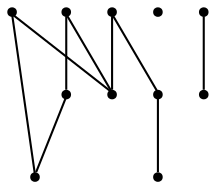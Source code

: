 graph {
  node [shape=point,comment="{\"directed\":false,\"doi\":\"10.1007/978-3-031-22203-0_32\",\"figure\":\"5 (2)\"}"]

  v0 [pos="609.926303871649,621.0146115880216"]
  v1 [pos="735.8672347810793,219.77635906061914"]
  v2 [pos="731.8665694816159,635.2208530537405"]
  v3 [pos="735.9547324438317,802.841174380219"]
  v4 [pos="611.8891511491479,453.0107296268359"]
  v5 [pos="412.99494550219083,663.5206586899692"]
  v6 [pos="509.39365137544075,468.1379744468486"]
  v7 [pos="561.6728053973543,680.8816100709892"]
  v8 [pos="521.8706527540348,403.94510892489984"]
  v9 [pos="388.1326690375318,523.1041464646044"]
  v10 [pos="231.54522073307479,509.49817230519125"]

  v1 -- v3 [id="-2",pos="735.8672347810793,219.77635906061914 685.5217409529414,423.1937229388641 749.9361721967406,481.58561538669585 764.0592233558626,549.5789868793313 778.1823381034023,617.5723265781477 742.0224028489833,695.175411714757 735.9547324438317,802.841174380219"]
  v0 -- v5 [id="-9",pos="609.926303871649,621.0146115880216 527.9382595707688,685.4448179702231 441.7745228507115,679.6564670423246 412.99494550219083,663.5206586899692"]
  v0 -- v3 [id="-10",pos="609.926303871649,621.0146115880216 573.8038857836718,645.688936228204 590.6065528645836,697.2340297134856 584.5722663787233,721.0416866363698 634.2885528137406,733.2225346444137 681.0001593356966,746.4036479979918 735.9547324438317,802.841174380219"]
  v4 -- v8 [id="-12",pos="611.8891511491479,453.0107296268359 610.3604802659534,451.7049486296795 608.7886471172043,450.32481584900586 607.1550570399567,448.9600062991244 587.0514797731852,435.4385980088059 553.4851581631603,420.7691323254794 521.8706527540348,403.94510892489984"]
  v10 -- v5 [id="-14",pos="231.54522073307479,509.49817230519125 275.6522297690202,519.6327701101716 300.514538027888,560.6929932844573 330.0192458976267,595.2855905838519 353.61247108612355,622.9395020264606 380.1725034064238,646.4628047791748 412.99494550219083,663.5206586899692"]
  v10 -- v1 [id="-15",pos="231.54522073307479,509.49817230519125 356.2692759901248,402.84911238978475 358.9030128685454,356.88815813174483 407.4982672937575,345.0197161910611 456.09765496612,333.1555346221488 550.6543951439147,355.387934979449 735.8672347810793,219.77635906061914"]
  v9 -- v6 [id="-23",pos="388.1326690375318,523.1041464646044 403.26423250134263,490.3494544711218 435.86944802961335,492.2872241631093 458.5897168499097,492.40810426366943 481.314182505774,492.53311756072424 494.1537332478727,490.84117767871317 509.39365137544075,468.1379744468486"]
  v9 -- v5 [id="-24",pos="388.1326690375318,523.1041464646044 364.5413978658185,586.5844171170493 372.380164674901,634.4914392538853 412.99494550219083,663.5206586899692"]
  v6 -- v7 [id="-28",pos="509.39365137544075,468.1379744468486 498.1168495866857,492.79980411608926 515.3070880734662,563.6477200770538 561.6728053973543,680.8816100709892"]
}